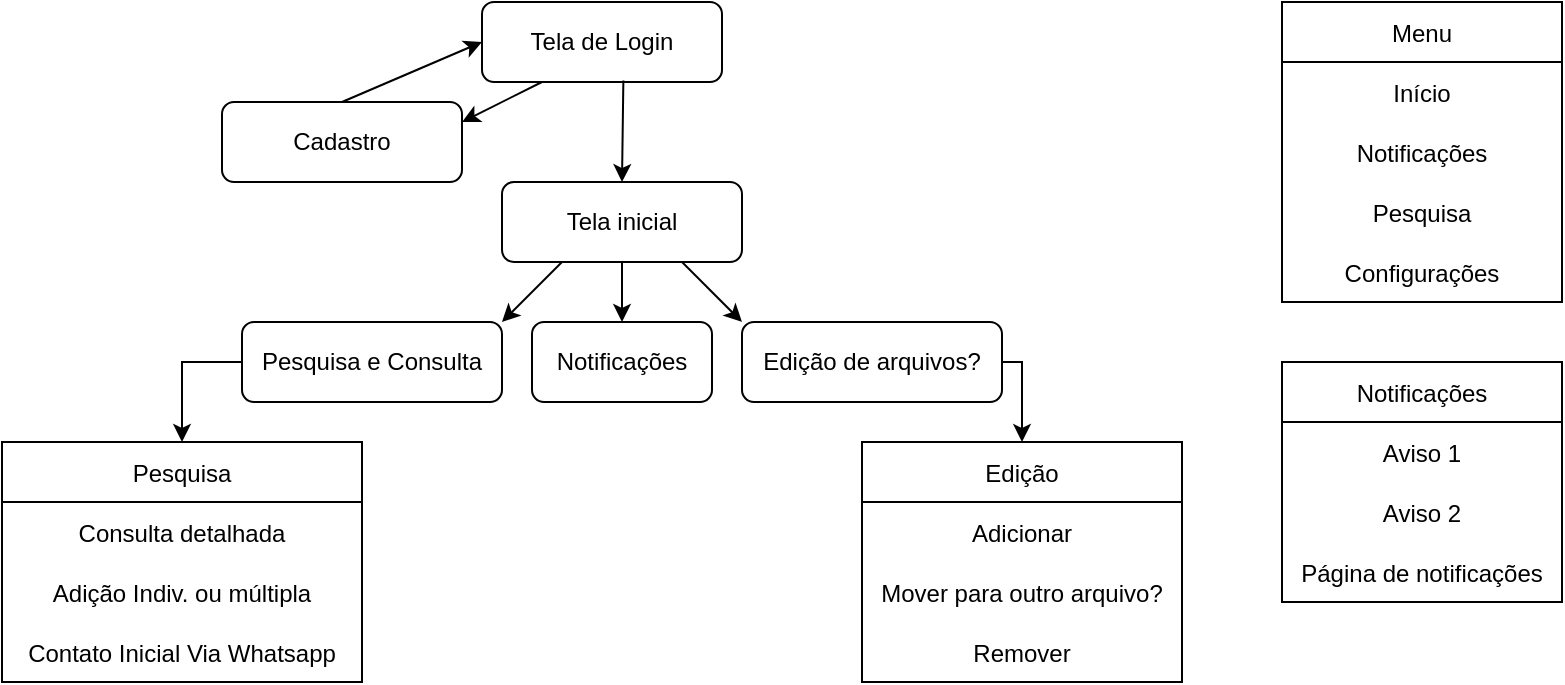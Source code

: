 <mxfile version="20.3.0" type="github">
  <diagram id="C5RBs43oDa-KdzZeNtuy" name="Page-1">
    <mxGraphModel dx="1151" dy="637" grid="1" gridSize="10" guides="1" tooltips="1" connect="1" arrows="1" fold="1" page="1" pageScale="1" pageWidth="827" pageHeight="1169" math="0" shadow="0">
      <root>
        <mxCell id="WIyWlLk6GJQsqaUBKTNV-0" />
        <mxCell id="WIyWlLk6GJQsqaUBKTNV-1" parent="WIyWlLk6GJQsqaUBKTNV-0" />
        <mxCell id="WIyWlLk6GJQsqaUBKTNV-3" value="Tela de Login" style="rounded=1;whiteSpace=wrap;html=1;fontSize=12;glass=0;strokeWidth=1;shadow=0;" parent="WIyWlLk6GJQsqaUBKTNV-1" vertex="1">
          <mxGeometry x="260" y="20" width="120" height="40" as="geometry" />
        </mxCell>
        <mxCell id="NQWX_17AM-ZMsMK_5adk-0" value="" style="endArrow=classic;html=1;rounded=0;exitX=0.25;exitY=1;exitDx=0;exitDy=0;entryX=1;entryY=0.25;entryDx=0;entryDy=0;" edge="1" parent="WIyWlLk6GJQsqaUBKTNV-1" source="WIyWlLk6GJQsqaUBKTNV-3" target="NQWX_17AM-ZMsMK_5adk-2">
          <mxGeometry width="50" height="50" relative="1" as="geometry">
            <mxPoint x="330" y="80" as="sourcePoint" />
            <mxPoint x="290" y="90" as="targetPoint" />
          </mxGeometry>
        </mxCell>
        <mxCell id="NQWX_17AM-ZMsMK_5adk-1" value="" style="endArrow=classic;html=1;rounded=0;exitX=0.589;exitY=0.982;exitDx=0;exitDy=0;entryX=0.5;entryY=0;entryDx=0;entryDy=0;exitPerimeter=0;" edge="1" parent="WIyWlLk6GJQsqaUBKTNV-1" source="WIyWlLk6GJQsqaUBKTNV-3" target="NQWX_17AM-ZMsMK_5adk-5">
          <mxGeometry width="50" height="50" relative="1" as="geometry">
            <mxPoint x="330" y="80" as="sourcePoint" />
            <mxPoint x="410" y="130" as="targetPoint" />
          </mxGeometry>
        </mxCell>
        <mxCell id="NQWX_17AM-ZMsMK_5adk-2" value="Cadastro" style="rounded=1;whiteSpace=wrap;html=1;fontSize=12;glass=0;strokeWidth=1;shadow=0;" vertex="1" parent="WIyWlLk6GJQsqaUBKTNV-1">
          <mxGeometry x="130" y="70" width="120" height="40" as="geometry" />
        </mxCell>
        <mxCell id="NQWX_17AM-ZMsMK_5adk-4" value="" style="endArrow=classic;html=1;rounded=0;entryX=0;entryY=0.5;entryDx=0;entryDy=0;exitX=0.5;exitY=0;exitDx=0;exitDy=0;" edge="1" parent="WIyWlLk6GJQsqaUBKTNV-1" source="NQWX_17AM-ZMsMK_5adk-2" target="WIyWlLk6GJQsqaUBKTNV-3">
          <mxGeometry width="50" height="50" relative="1" as="geometry">
            <mxPoint x="210" y="80" as="sourcePoint" />
            <mxPoint x="260" y="30" as="targetPoint" />
            <Array as="points" />
          </mxGeometry>
        </mxCell>
        <mxCell id="NQWX_17AM-ZMsMK_5adk-5" value="Tela inicial" style="rounded=1;whiteSpace=wrap;html=1;fontSize=12;glass=0;strokeWidth=1;shadow=0;" vertex="1" parent="WIyWlLk6GJQsqaUBKTNV-1">
          <mxGeometry x="270" y="110" width="120" height="40" as="geometry" />
        </mxCell>
        <mxCell id="NQWX_17AM-ZMsMK_5adk-6" value="Menu" style="swimlane;fontStyle=0;childLayout=stackLayout;horizontal=1;startSize=30;horizontalStack=0;resizeParent=1;resizeParentMax=0;resizeLast=0;collapsible=1;marginBottom=0;" vertex="1" parent="WIyWlLk6GJQsqaUBKTNV-1">
          <mxGeometry x="660" y="20" width="140" height="150" as="geometry">
            <mxRectangle x="670" y="15" width="70" height="30" as="alternateBounds" />
          </mxGeometry>
        </mxCell>
        <mxCell id="NQWX_17AM-ZMsMK_5adk-11" value="Início" style="text;strokeColor=none;fillColor=none;align=center;verticalAlign=middle;spacingLeft=4;spacingRight=4;overflow=hidden;points=[[0,0.5],[1,0.5]];portConstraint=eastwest;rotatable=0;" vertex="1" parent="NQWX_17AM-ZMsMK_5adk-6">
          <mxGeometry y="30" width="140" height="30" as="geometry" />
        </mxCell>
        <mxCell id="NQWX_17AM-ZMsMK_5adk-9" value="Notificações" style="text;strokeColor=none;fillColor=none;align=center;verticalAlign=middle;spacingLeft=4;spacingRight=4;overflow=hidden;points=[[0,0.5],[1,0.5]];portConstraint=eastwest;rotatable=0;" vertex="1" parent="NQWX_17AM-ZMsMK_5adk-6">
          <mxGeometry y="60" width="140" height="30" as="geometry" />
        </mxCell>
        <mxCell id="NQWX_17AM-ZMsMK_5adk-8" value="Pesquisa" style="text;strokeColor=none;fillColor=none;align=center;verticalAlign=middle;spacingLeft=4;spacingRight=4;overflow=hidden;points=[[0,0.5],[1,0.5]];portConstraint=eastwest;rotatable=0;" vertex="1" parent="NQWX_17AM-ZMsMK_5adk-6">
          <mxGeometry y="90" width="140" height="30" as="geometry" />
        </mxCell>
        <mxCell id="NQWX_17AM-ZMsMK_5adk-10" value="Configurações" style="text;strokeColor=none;fillColor=none;align=center;verticalAlign=middle;spacingLeft=4;spacingRight=4;overflow=hidden;points=[[0,0.5],[1,0.5]];portConstraint=eastwest;rotatable=0;" vertex="1" parent="NQWX_17AM-ZMsMK_5adk-6">
          <mxGeometry y="120" width="140" height="30" as="geometry" />
        </mxCell>
        <mxCell id="NQWX_17AM-ZMsMK_5adk-12" value="Pesquisa e Consulta" style="rounded=1;whiteSpace=wrap;html=1;fontSize=12;glass=0;strokeWidth=1;shadow=0;" vertex="1" parent="WIyWlLk6GJQsqaUBKTNV-1">
          <mxGeometry x="140" y="180" width="130" height="40" as="geometry" />
        </mxCell>
        <mxCell id="NQWX_17AM-ZMsMK_5adk-13" value="Notificações" style="rounded=1;whiteSpace=wrap;html=1;fontSize=12;glass=0;strokeWidth=1;shadow=0;" vertex="1" parent="WIyWlLk6GJQsqaUBKTNV-1">
          <mxGeometry x="285" y="180" width="90" height="40" as="geometry" />
        </mxCell>
        <mxCell id="NQWX_17AM-ZMsMK_5adk-14" value="Edição de arquivos?" style="rounded=1;whiteSpace=wrap;html=1;fontSize=12;glass=0;strokeWidth=1;shadow=0;" vertex="1" parent="WIyWlLk6GJQsqaUBKTNV-1">
          <mxGeometry x="390" y="180" width="130" height="40" as="geometry" />
        </mxCell>
        <mxCell id="NQWX_17AM-ZMsMK_5adk-15" value="" style="endArrow=classic;html=1;rounded=0;exitX=0.25;exitY=1;exitDx=0;exitDy=0;entryX=1;entryY=0;entryDx=0;entryDy=0;" edge="1" parent="WIyWlLk6GJQsqaUBKTNV-1" source="NQWX_17AM-ZMsMK_5adk-5" target="NQWX_17AM-ZMsMK_5adk-12">
          <mxGeometry width="50" height="50" relative="1" as="geometry">
            <mxPoint x="330" y="250" as="sourcePoint" />
            <mxPoint x="250" y="180" as="targetPoint" />
          </mxGeometry>
        </mxCell>
        <mxCell id="NQWX_17AM-ZMsMK_5adk-16" value="" style="endArrow=classic;html=1;rounded=0;exitX=0.5;exitY=1;exitDx=0;exitDy=0;entryX=0.5;entryY=0;entryDx=0;entryDy=0;" edge="1" parent="WIyWlLk6GJQsqaUBKTNV-1" source="NQWX_17AM-ZMsMK_5adk-5" target="NQWX_17AM-ZMsMK_5adk-13">
          <mxGeometry width="50" height="50" relative="1" as="geometry">
            <mxPoint x="330" y="250" as="sourcePoint" />
            <mxPoint x="380" y="200" as="targetPoint" />
          </mxGeometry>
        </mxCell>
        <mxCell id="NQWX_17AM-ZMsMK_5adk-17" value="" style="endArrow=classic;html=1;rounded=0;exitX=0.75;exitY=1;exitDx=0;exitDy=0;entryX=0;entryY=0;entryDx=0;entryDy=0;" edge="1" parent="WIyWlLk6GJQsqaUBKTNV-1" source="NQWX_17AM-ZMsMK_5adk-5" target="NQWX_17AM-ZMsMK_5adk-14">
          <mxGeometry width="50" height="50" relative="1" as="geometry">
            <mxPoint x="330" y="250" as="sourcePoint" />
            <mxPoint x="380" y="200" as="targetPoint" />
          </mxGeometry>
        </mxCell>
        <mxCell id="NQWX_17AM-ZMsMK_5adk-22" value="Notificações" style="swimlane;fontStyle=0;childLayout=stackLayout;horizontal=1;startSize=30;horizontalStack=0;resizeParent=1;resizeParentMax=0;resizeLast=0;collapsible=1;marginBottom=0;" vertex="1" parent="WIyWlLk6GJQsqaUBKTNV-1">
          <mxGeometry x="660" y="200" width="140" height="120" as="geometry">
            <mxRectangle x="670" y="60" width="90" height="30" as="alternateBounds" />
          </mxGeometry>
        </mxCell>
        <mxCell id="NQWX_17AM-ZMsMK_5adk-23" value="Aviso 1" style="text;strokeColor=none;fillColor=none;align=center;verticalAlign=middle;spacingLeft=4;spacingRight=4;overflow=hidden;points=[[0,0.5],[1,0.5]];portConstraint=eastwest;rotatable=0;" vertex="1" parent="NQWX_17AM-ZMsMK_5adk-22">
          <mxGeometry y="30" width="140" height="30" as="geometry" />
        </mxCell>
        <mxCell id="NQWX_17AM-ZMsMK_5adk-25" value="Aviso 2" style="text;strokeColor=none;fillColor=none;align=center;verticalAlign=middle;spacingLeft=4;spacingRight=4;overflow=hidden;points=[[0,0.5],[1,0.5]];portConstraint=eastwest;rotatable=0;" vertex="1" parent="NQWX_17AM-ZMsMK_5adk-22">
          <mxGeometry y="60" width="140" height="30" as="geometry" />
        </mxCell>
        <mxCell id="NQWX_17AM-ZMsMK_5adk-26" value="Página de notificações" style="text;strokeColor=none;fillColor=none;align=center;verticalAlign=middle;spacingLeft=4;spacingRight=4;overflow=hidden;points=[[0,0.5],[1,0.5]];portConstraint=eastwest;rotatable=0;" vertex="1" parent="NQWX_17AM-ZMsMK_5adk-22">
          <mxGeometry y="90" width="140" height="30" as="geometry" />
        </mxCell>
        <mxCell id="NQWX_17AM-ZMsMK_5adk-32" value="Edição" style="swimlane;fontStyle=0;childLayout=stackLayout;horizontal=1;startSize=30;horizontalStack=0;resizeParent=1;resizeParentMax=0;resizeLast=0;collapsible=1;marginBottom=0;" vertex="1" parent="WIyWlLk6GJQsqaUBKTNV-1">
          <mxGeometry x="450" y="240" width="160" height="120" as="geometry" />
        </mxCell>
        <mxCell id="NQWX_17AM-ZMsMK_5adk-33" value="Adicionar" style="text;strokeColor=none;fillColor=none;align=center;verticalAlign=middle;spacingLeft=4;spacingRight=4;overflow=hidden;points=[[0,0.5],[1,0.5]];portConstraint=eastwest;rotatable=0;" vertex="1" parent="NQWX_17AM-ZMsMK_5adk-32">
          <mxGeometry y="30" width="160" height="30" as="geometry" />
        </mxCell>
        <mxCell id="NQWX_17AM-ZMsMK_5adk-34" value="Mover para outro arquivo?" style="text;strokeColor=none;fillColor=none;align=center;verticalAlign=middle;spacingLeft=4;spacingRight=4;overflow=hidden;points=[[0,0.5],[1,0.5]];portConstraint=eastwest;rotatable=0;" vertex="1" parent="NQWX_17AM-ZMsMK_5adk-32">
          <mxGeometry y="60" width="160" height="30" as="geometry" />
        </mxCell>
        <mxCell id="NQWX_17AM-ZMsMK_5adk-35" value="Remover" style="text;strokeColor=none;fillColor=none;align=center;verticalAlign=middle;spacingLeft=4;spacingRight=4;overflow=hidden;points=[[0,0.5],[1,0.5]];portConstraint=eastwest;rotatable=0;" vertex="1" parent="NQWX_17AM-ZMsMK_5adk-32">
          <mxGeometry y="90" width="160" height="30" as="geometry" />
        </mxCell>
        <mxCell id="NQWX_17AM-ZMsMK_5adk-36" value="" style="endArrow=classic;html=1;rounded=0;exitX=1;exitY=0.5;exitDx=0;exitDy=0;entryX=0.5;entryY=0;entryDx=0;entryDy=0;" edge="1" parent="WIyWlLk6GJQsqaUBKTNV-1" source="NQWX_17AM-ZMsMK_5adk-14" target="NQWX_17AM-ZMsMK_5adk-32">
          <mxGeometry width="50" height="50" relative="1" as="geometry">
            <mxPoint x="350" y="250" as="sourcePoint" />
            <mxPoint x="400" y="200" as="targetPoint" />
            <Array as="points">
              <mxPoint x="530" y="200" />
            </Array>
          </mxGeometry>
        </mxCell>
        <mxCell id="NQWX_17AM-ZMsMK_5adk-37" value="Pesquisa" style="swimlane;fontStyle=0;childLayout=stackLayout;horizontal=1;startSize=30;horizontalStack=0;resizeParent=1;resizeParentMax=0;resizeLast=0;collapsible=1;marginBottom=0;" vertex="1" parent="WIyWlLk6GJQsqaUBKTNV-1">
          <mxGeometry x="20" y="240" width="180" height="120" as="geometry" />
        </mxCell>
        <mxCell id="NQWX_17AM-ZMsMK_5adk-38" value="Consulta detalhada" style="text;strokeColor=none;fillColor=none;align=center;verticalAlign=middle;spacingLeft=4;spacingRight=4;overflow=hidden;points=[[0,0.5],[1,0.5]];portConstraint=eastwest;rotatable=0;" vertex="1" parent="NQWX_17AM-ZMsMK_5adk-37">
          <mxGeometry y="30" width="180" height="30" as="geometry" />
        </mxCell>
        <mxCell id="NQWX_17AM-ZMsMK_5adk-39" value="Adição Indiv. ou múltipla" style="text;strokeColor=none;fillColor=none;align=center;verticalAlign=middle;spacingLeft=4;spacingRight=4;overflow=hidden;points=[[0,0.5],[1,0.5]];portConstraint=eastwest;rotatable=0;" vertex="1" parent="NQWX_17AM-ZMsMK_5adk-37">
          <mxGeometry y="60" width="180" height="30" as="geometry" />
        </mxCell>
        <mxCell id="NQWX_17AM-ZMsMK_5adk-40" value="Contato Inicial Via Whatsapp" style="text;strokeColor=none;fillColor=none;align=center;verticalAlign=middle;spacingLeft=4;spacingRight=4;overflow=hidden;points=[[0,0.5],[1,0.5]];portConstraint=eastwest;rotatable=0;" vertex="1" parent="NQWX_17AM-ZMsMK_5adk-37">
          <mxGeometry y="90" width="180" height="30" as="geometry" />
        </mxCell>
        <mxCell id="NQWX_17AM-ZMsMK_5adk-41" value="" style="endArrow=classic;html=1;rounded=0;exitX=0;exitY=0.5;exitDx=0;exitDy=0;entryX=0.5;entryY=0;entryDx=0;entryDy=0;" edge="1" parent="WIyWlLk6GJQsqaUBKTNV-1" source="NQWX_17AM-ZMsMK_5adk-12" target="NQWX_17AM-ZMsMK_5adk-37">
          <mxGeometry width="50" height="50" relative="1" as="geometry">
            <mxPoint x="350" y="250" as="sourcePoint" />
            <mxPoint x="400" y="200" as="targetPoint" />
            <Array as="points">
              <mxPoint x="110" y="200" />
            </Array>
          </mxGeometry>
        </mxCell>
      </root>
    </mxGraphModel>
  </diagram>
</mxfile>
